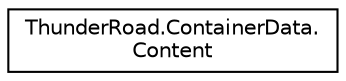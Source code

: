 digraph "Graphical Class Hierarchy"
{
 // LATEX_PDF_SIZE
  edge [fontname="Helvetica",fontsize="10",labelfontname="Helvetica",labelfontsize="10"];
  node [fontname="Helvetica",fontsize="10",shape=record];
  rankdir="LR";
  Node0 [label="ThunderRoad.ContainerData.\lContent",height=0.2,width=0.4,color="black", fillcolor="white", style="filled",URL="$class_thunder_road_1_1_container_data_1_1_content.html",tooltip="Class Content."];
}
